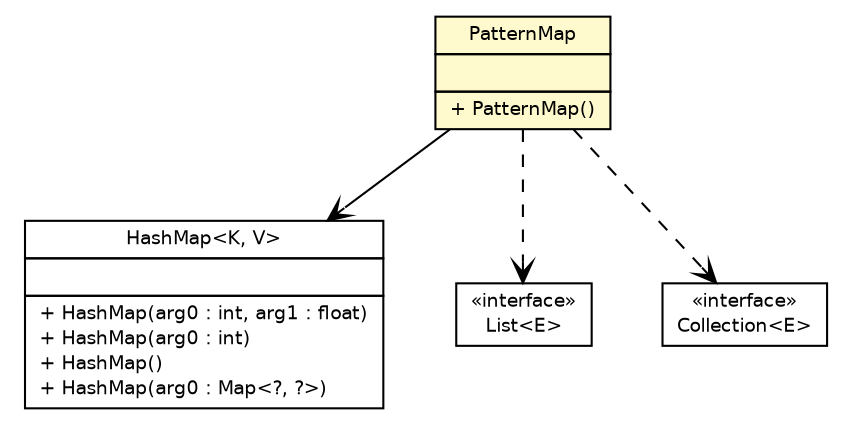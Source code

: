 #!/usr/local/bin/dot
#
# Class diagram 
# Generated by UmlGraph version 4.6 (http://www.spinellis.gr/sw/umlgraph)
#

digraph G {
	edge [fontname="Helvetica",fontsize=10,labelfontname="Helvetica",labelfontsize=10];
	node [fontname="Helvetica",fontsize=10,shape=plaintext];
	// org.soul.splitWord.PatternMap
	c3539 [label=<<table border="0" cellborder="1" cellspacing="0" cellpadding="2" port="p" bgcolor="lemonChiffon" href="./PatternMap.html">
		<tr><td><table border="0" cellspacing="0" cellpadding="1">
			<tr><td> PatternMap </td></tr>
		</table></td></tr>
		<tr><td><table border="0" cellspacing="0" cellpadding="1">
			<tr><td align="left">  </td></tr>
		</table></td></tr>
		<tr><td><table border="0" cellspacing="0" cellpadding="1">
			<tr><td align="left"> + PatternMap() </td></tr>
		</table></td></tr>
		</table>>, fontname="Helvetica", fontcolor="black", fontsize=9.0];
	// org.soul.splitWord.PatternMap NAVASSOC java.util.HashMap<K, V>
	c3539:p -> c3611:p [taillabel="", label="", headlabel="", fontname="Helvetica", fontcolor="black", fontsize=10.0, color="black", arrowhead=open];
	// org.soul.splitWord.PatternMap DEPEND java.util.List<E>
	c3539:p -> c3613:p [taillabel="", label="", headlabel="", fontname="Helvetica", fontcolor="black", fontsize=10.0, color="black", arrowhead=open, style=dashed];
	// org.soul.splitWord.PatternMap DEPEND java.util.Collection<E>
	c3539:p -> c3614:p [taillabel="", label="", headlabel="", fontname="Helvetica", fontcolor="black", fontsize=10.0, color="black", arrowhead=open, style=dashed];
	// java.util.List<E>
	c3613 [label=<<table border="0" cellborder="1" cellspacing="0" cellpadding="2" port="p" href="http://java.sun.com/j2se/1.4.2/docs/api/java/util/List.html">
		<tr><td><table border="0" cellspacing="0" cellpadding="1">
			<tr><td> &laquo;interface&raquo; </td></tr>
			<tr><td> List&lt;E&gt; </td></tr>
		</table></td></tr>
		</table>>, fontname="Helvetica", fontcolor="black", fontsize=9.0];
	// java.util.HashMap<K, V>
	c3611 [label=<<table border="0" cellborder="1" cellspacing="0" cellpadding="2" port="p" href="http://java.sun.com/j2se/1.4.2/docs/api/java/util/HashMap.html">
		<tr><td><table border="0" cellspacing="0" cellpadding="1">
			<tr><td> HashMap&lt;K, V&gt; </td></tr>
		</table></td></tr>
		<tr><td><table border="0" cellspacing="0" cellpadding="1">
			<tr><td align="left">  </td></tr>
		</table></td></tr>
		<tr><td><table border="0" cellspacing="0" cellpadding="1">
			<tr><td align="left"> + HashMap(arg0 : int, arg1 : float) </td></tr>
			<tr><td align="left"> + HashMap(arg0 : int) </td></tr>
			<tr><td align="left"> + HashMap() </td></tr>
			<tr><td align="left"> + HashMap(arg0 : Map&lt;?, ?&gt;) </td></tr>
		</table></td></tr>
		</table>>, fontname="Helvetica", fontcolor="black", fontsize=9.0];
	// java.util.Collection<E>
	c3614 [label=<<table border="0" cellborder="1" cellspacing="0" cellpadding="2" port="p" href="http://java.sun.com/j2se/1.4.2/docs/api/java/util/Collection.html">
		<tr><td><table border="0" cellspacing="0" cellpadding="1">
			<tr><td> &laquo;interface&raquo; </td></tr>
			<tr><td> Collection&lt;E&gt; </td></tr>
		</table></td></tr>
		</table>>, fontname="Helvetica", fontcolor="black", fontsize=9.0];
}

